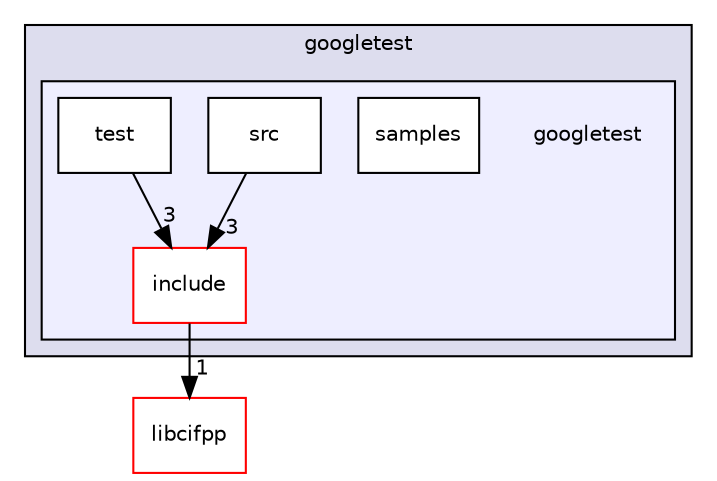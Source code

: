 digraph "googletest/googletest" {
  compound=true
  node [ fontsize="10", fontname="Helvetica"];
  edge [ labelfontsize="10", labelfontname="Helvetica"];
  subgraph clusterdir_2879053b84896c12ffc7981c1bfbc532 {
    graph [ bgcolor="#ddddee", pencolor="black", label="googletest" fontname="Helvetica", fontsize="10", URL="dir_2879053b84896c12ffc7981c1bfbc532.html"]
  subgraph clusterdir_7b86808525f21adae85b84901a4f8edc {
    graph [ bgcolor="#eeeeff", pencolor="black", label="" URL="dir_7b86808525f21adae85b84901a4f8edc.html"];
    dir_7b86808525f21adae85b84901a4f8edc [shape=plaintext label="googletest"];
    dir_2f730f5434597c08ceb8912275aa9760 [shape=box label="include" color="red" fillcolor="white" style="filled" URL="dir_2f730f5434597c08ceb8912275aa9760.html"];
    dir_ec8cfc4c1b62390607f43999ff93fb81 [shape=box label="samples" color="black" fillcolor="white" style="filled" URL="dir_ec8cfc4c1b62390607f43999ff93fb81.html"];
    dir_ff028c2de6bb35ff9cb892421277f296 [shape=box label="src" color="black" fillcolor="white" style="filled" URL="dir_ff028c2de6bb35ff9cb892421277f296.html"];
    dir_15145d0cfa67b376f8d3f842a97e7fb1 [shape=box label="test" color="black" fillcolor="white" style="filled" URL="dir_15145d0cfa67b376f8d3f842a97e7fb1.html"];
  }
  }
  dir_b362365bb487ae6494754fd242eeb3c9 [shape=box label="libcifpp" fillcolor="white" style="filled" color="red" URL="dir_b362365bb487ae6494754fd242eeb3c9.html"];
  dir_2f730f5434597c08ceb8912275aa9760->dir_b362365bb487ae6494754fd242eeb3c9 [headlabel="1", labeldistance=1.5 headhref="dir_000020_000001.html"];
  dir_15145d0cfa67b376f8d3f842a97e7fb1->dir_2f730f5434597c08ceb8912275aa9760 [headlabel="3", labeldistance=1.5 headhref="dir_000026_000020.html"];
  dir_ff028c2de6bb35ff9cb892421277f296->dir_2f730f5434597c08ceb8912275aa9760 [headlabel="3", labeldistance=1.5 headhref="dir_000025_000020.html"];
}
